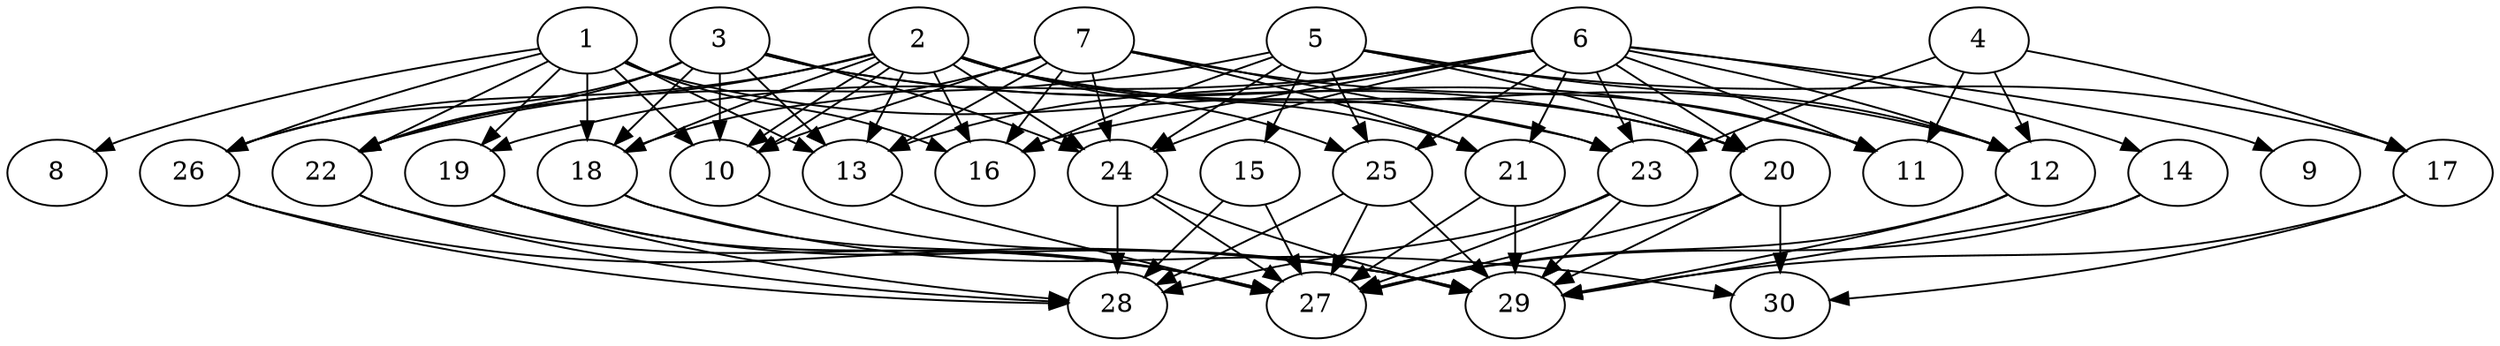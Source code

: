 // DAG automatically generated by daggen at Tue Aug  6 16:27:24 2019
// ./daggen --dot -n 30 --ccr 0.3 --fat 0.8 --regular 0.5 --density 0.7 --mindata 5242880 --maxdata 52428800 
digraph G {
  1 [size="96563200", alpha="0.11", expect_size="28968960"] 
  1 -> 8 [size ="28968960"]
  1 -> 10 [size ="28968960"]
  1 -> 13 [size ="28968960"]
  1 -> 16 [size ="28968960"]
  1 -> 18 [size ="28968960"]
  1 -> 19 [size ="28968960"]
  1 -> 22 [size ="28968960"]
  1 -> 23 [size ="28968960"]
  1 -> 26 [size ="28968960"]
  2 [size="164816213", alpha="0.18", expect_size="49444864"] 
  2 -> 10 [size ="49444864"]
  2 -> 10 [size ="49444864"]
  2 -> 12 [size ="49444864"]
  2 -> 13 [size ="49444864"]
  2 -> 16 [size ="49444864"]
  2 -> 18 [size ="49444864"]
  2 -> 20 [size ="49444864"]
  2 -> 21 [size ="49444864"]
  2 -> 22 [size ="49444864"]
  2 -> 24 [size ="49444864"]
  2 -> 25 [size ="49444864"]
  2 -> 26 [size ="49444864"]
  3 [size="66187947", alpha="0.16", expect_size="19856384"] 
  3 -> 10 [size ="19856384"]
  3 -> 11 [size ="19856384"]
  3 -> 13 [size ="19856384"]
  3 -> 18 [size ="19856384"]
  3 -> 20 [size ="19856384"]
  3 -> 22 [size ="19856384"]
  3 -> 24 [size ="19856384"]
  3 -> 26 [size ="19856384"]
  4 [size="124685653", alpha="0.06", expect_size="37405696"] 
  4 -> 11 [size ="37405696"]
  4 -> 12 [size ="37405696"]
  4 -> 17 [size ="37405696"]
  4 -> 23 [size ="37405696"]
  5 [size="67850240", alpha="0.18", expect_size="20355072"] 
  5 -> 12 [size ="20355072"]
  5 -> 15 [size ="20355072"]
  5 -> 16 [size ="20355072"]
  5 -> 17 [size ="20355072"]
  5 -> 20 [size ="20355072"]
  5 -> 22 [size ="20355072"]
  5 -> 24 [size ="20355072"]
  5 -> 25 [size ="20355072"]
  6 [size="124535467", alpha="0.05", expect_size="37360640"] 
  6 -> 9 [size ="37360640"]
  6 -> 11 [size ="37360640"]
  6 -> 12 [size ="37360640"]
  6 -> 13 [size ="37360640"]
  6 -> 14 [size ="37360640"]
  6 -> 16 [size ="37360640"]
  6 -> 19 [size ="37360640"]
  6 -> 20 [size ="37360640"]
  6 -> 21 [size ="37360640"]
  6 -> 23 [size ="37360640"]
  6 -> 24 [size ="37360640"]
  6 -> 25 [size ="37360640"]
  7 [size="72069120", alpha="0.05", expect_size="21620736"] 
  7 -> 10 [size ="21620736"]
  7 -> 11 [size ="21620736"]
  7 -> 13 [size ="21620736"]
  7 -> 16 [size ="21620736"]
  7 -> 18 [size ="21620736"]
  7 -> 21 [size ="21620736"]
  7 -> 23 [size ="21620736"]
  7 -> 24 [size ="21620736"]
  8 [size="128116053", alpha="0.20", expect_size="38434816"] 
  9 [size="117476693", alpha="0.10", expect_size="35243008"] 
  10 [size="144855040", alpha="0.06", expect_size="43456512"] 
  10 -> 29 [size ="43456512"]
  11 [size="82251093", alpha="0.19", expect_size="24675328"] 
  12 [size="165748053", alpha="0.09", expect_size="49724416"] 
  12 -> 27 [size ="49724416"]
  12 -> 29 [size ="49724416"]
  13 [size="146333013", alpha="0.12", expect_size="43899904"] 
  13 -> 27 [size ="43899904"]
  14 [size="114780160", alpha="0.18", expect_size="34434048"] 
  14 -> 27 [size ="34434048"]
  14 -> 29 [size ="34434048"]
  15 [size="160672427", alpha="0.09", expect_size="48201728"] 
  15 -> 27 [size ="48201728"]
  15 -> 28 [size ="48201728"]
  16 [size="147636907", alpha="0.01", expect_size="44291072"] 
  17 [size="27818667", alpha="0.03", expect_size="8345600"] 
  17 -> 29 [size ="8345600"]
  17 -> 30 [size ="8345600"]
  18 [size="69160960", alpha="0.09", expect_size="20748288"] 
  18 -> 27 [size ="20748288"]
  18 -> 30 [size ="20748288"]
  19 [size="67870720", alpha="0.09", expect_size="20361216"] 
  19 -> 27 [size ="20361216"]
  19 -> 28 [size ="20361216"]
  19 -> 29 [size ="20361216"]
  20 [size="149975040", alpha="0.10", expect_size="44992512"] 
  20 -> 27 [size ="44992512"]
  20 -> 29 [size ="44992512"]
  20 -> 30 [size ="44992512"]
  21 [size="39372800", alpha="0.00", expect_size="11811840"] 
  21 -> 27 [size ="11811840"]
  21 -> 29 [size ="11811840"]
  22 [size="30535680", alpha="0.10", expect_size="9160704"] 
  22 -> 27 [size ="9160704"]
  22 -> 28 [size ="9160704"]
  23 [size="99403093", alpha="0.05", expect_size="29820928"] 
  23 -> 27 [size ="29820928"]
  23 -> 28 [size ="29820928"]
  23 -> 29 [size ="29820928"]
  24 [size="37218987", alpha="0.14", expect_size="11165696"] 
  24 -> 27 [size ="11165696"]
  24 -> 28 [size ="11165696"]
  24 -> 29 [size ="11165696"]
  25 [size="24535040", alpha="0.10", expect_size="7360512"] 
  25 -> 27 [size ="7360512"]
  25 -> 28 [size ="7360512"]
  25 -> 29 [size ="7360512"]
  26 [size="98181120", alpha="0.19", expect_size="29454336"] 
  26 -> 28 [size ="29454336"]
  26 -> 29 [size ="29454336"]
  27 [size="106752000", alpha="0.15", expect_size="32025600"] 
  28 [size="131000320", alpha="0.05", expect_size="39300096"] 
  29 [size="46138027", alpha="0.08", expect_size="13841408"] 
  30 [size="117845333", alpha="0.07", expect_size="35353600"] 
}
